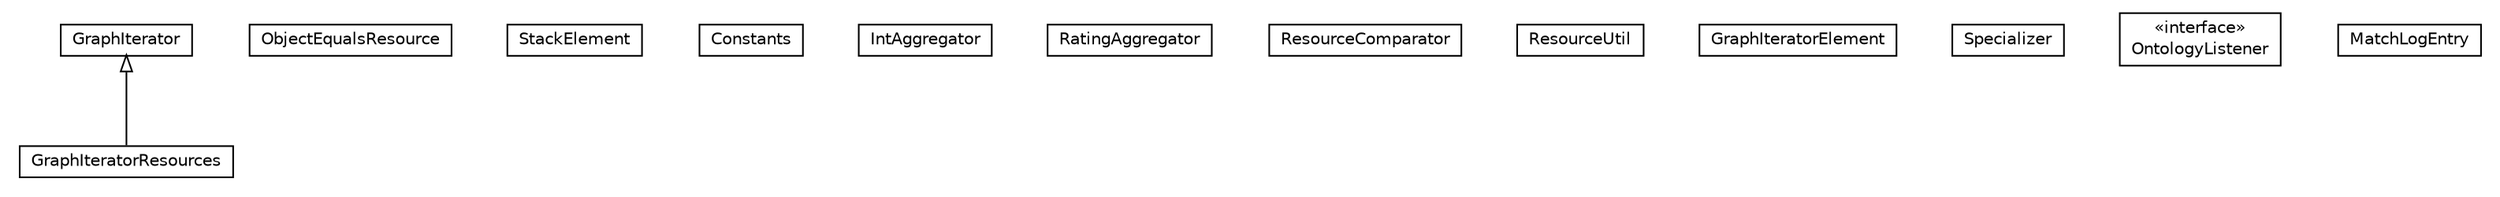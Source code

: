#!/usr/local/bin/dot
#
# Class diagram 
# Generated by UMLGraph version R5_6-24-gf6e263 (http://www.umlgraph.org/)
#

digraph G {
	edge [fontname="Helvetica",fontsize=10,labelfontname="Helvetica",labelfontsize=10];
	node [fontname="Helvetica",fontsize=10,shape=plaintext];
	nodesep=0.25;
	ranksep=0.5;
	// org.universAAL.middleware.util.GraphIterator
	c65394 [label=<<table title="org.universAAL.middleware.util.GraphIterator" border="0" cellborder="1" cellspacing="0" cellpadding="2" port="p" href="./GraphIterator.html">
		<tr><td><table border="0" cellspacing="0" cellpadding="1">
<tr><td align="center" balign="center"> GraphIterator </td></tr>
		</table></td></tr>
		</table>>, URL="./GraphIterator.html", fontname="Helvetica", fontcolor="black", fontsize=10.0];
	// org.universAAL.middleware.util.GraphIterator.ObjectEqualsResource
	c65395 [label=<<table title="org.universAAL.middleware.util.GraphIterator.ObjectEqualsResource" border="0" cellborder="1" cellspacing="0" cellpadding="2" port="p" href="./GraphIterator.ObjectEqualsResource.html">
		<tr><td><table border="0" cellspacing="0" cellpadding="1">
<tr><td align="center" balign="center"> ObjectEqualsResource </td></tr>
		</table></td></tr>
		</table>>, URL="./GraphIterator.ObjectEqualsResource.html", fontname="Helvetica", fontcolor="black", fontsize=10.0];
	// org.universAAL.middleware.util.GraphIterator.StackElement
	c65396 [label=<<table title="org.universAAL.middleware.util.GraphIterator.StackElement" border="0" cellborder="1" cellspacing="0" cellpadding="2" port="p" href="./GraphIterator.StackElement.html">
		<tr><td><table border="0" cellspacing="0" cellpadding="1">
<tr><td align="center" balign="center"> StackElement </td></tr>
		</table></td></tr>
		</table>>, URL="./GraphIterator.StackElement.html", fontname="Helvetica", fontcolor="black", fontsize=10.0];
	// org.universAAL.middleware.util.GraphIterator.GraphIteratorResources
	c65397 [label=<<table title="org.universAAL.middleware.util.GraphIterator.GraphIteratorResources" border="0" cellborder="1" cellspacing="0" cellpadding="2" port="p" href="./GraphIterator.GraphIteratorResources.html">
		<tr><td><table border="0" cellspacing="0" cellpadding="1">
<tr><td align="center" balign="center"> GraphIteratorResources </td></tr>
		</table></td></tr>
		</table>>, URL="./GraphIterator.GraphIteratorResources.html", fontname="Helvetica", fontcolor="black", fontsize=10.0];
	// org.universAAL.middleware.util.Constants
	c65398 [label=<<table title="org.universAAL.middleware.util.Constants" border="0" cellborder="1" cellspacing="0" cellpadding="2" port="p" href="./Constants.html">
		<tr><td><table border="0" cellspacing="0" cellpadding="1">
<tr><td align="center" balign="center"> Constants </td></tr>
		</table></td></tr>
		</table>>, URL="./Constants.html", fontname="Helvetica", fontcolor="black", fontsize=10.0];
	// org.universAAL.middleware.util.IntAggregator
	c65399 [label=<<table title="org.universAAL.middleware.util.IntAggregator" border="0" cellborder="1" cellspacing="0" cellpadding="2" port="p" href="./IntAggregator.html">
		<tr><td><table border="0" cellspacing="0" cellpadding="1">
<tr><td align="center" balign="center"> IntAggregator </td></tr>
		</table></td></tr>
		</table>>, URL="./IntAggregator.html", fontname="Helvetica", fontcolor="black", fontsize=10.0];
	// org.universAAL.middleware.util.RatingAggregator
	c65400 [label=<<table title="org.universAAL.middleware.util.RatingAggregator" border="0" cellborder="1" cellspacing="0" cellpadding="2" port="p" href="./RatingAggregator.html">
		<tr><td><table border="0" cellspacing="0" cellpadding="1">
<tr><td align="center" balign="center"> RatingAggregator </td></tr>
		</table></td></tr>
		</table>>, URL="./RatingAggregator.html", fontname="Helvetica", fontcolor="black", fontsize=10.0];
	// org.universAAL.middleware.util.ResourceComparator
	c65401 [label=<<table title="org.universAAL.middleware.util.ResourceComparator" border="0" cellborder="1" cellspacing="0" cellpadding="2" port="p" href="./ResourceComparator.html">
		<tr><td><table border="0" cellspacing="0" cellpadding="1">
<tr><td align="center" balign="center"> ResourceComparator </td></tr>
		</table></td></tr>
		</table>>, URL="./ResourceComparator.html", fontname="Helvetica", fontcolor="black", fontsize=10.0];
	// org.universAAL.middleware.util.ResourceUtil
	c65402 [label=<<table title="org.universAAL.middleware.util.ResourceUtil" border="0" cellborder="1" cellspacing="0" cellpadding="2" port="p" href="./ResourceUtil.html">
		<tr><td><table border="0" cellspacing="0" cellpadding="1">
<tr><td align="center" balign="center"> ResourceUtil </td></tr>
		</table></td></tr>
		</table>>, URL="./ResourceUtil.html", fontname="Helvetica", fontcolor="black", fontsize=10.0];
	// org.universAAL.middleware.util.GraphIteratorElement
	c65403 [label=<<table title="org.universAAL.middleware.util.GraphIteratorElement" border="0" cellborder="1" cellspacing="0" cellpadding="2" port="p" href="./GraphIteratorElement.html">
		<tr><td><table border="0" cellspacing="0" cellpadding="1">
<tr><td align="center" balign="center"> GraphIteratorElement </td></tr>
		</table></td></tr>
		</table>>, URL="./GraphIteratorElement.html", fontname="Helvetica", fontcolor="black", fontsize=10.0];
	// org.universAAL.middleware.util.Specializer
	c65404 [label=<<table title="org.universAAL.middleware.util.Specializer" border="0" cellborder="1" cellspacing="0" cellpadding="2" port="p" href="./Specializer.html">
		<tr><td><table border="0" cellspacing="0" cellpadding="1">
<tr><td align="center" balign="center"> Specializer </td></tr>
		</table></td></tr>
		</table>>, URL="./Specializer.html", fontname="Helvetica", fontcolor="black", fontsize=10.0];
	// org.universAAL.middleware.util.OntologyListener
	c65405 [label=<<table title="org.universAAL.middleware.util.OntologyListener" border="0" cellborder="1" cellspacing="0" cellpadding="2" port="p" href="./OntologyListener.html">
		<tr><td><table border="0" cellspacing="0" cellpadding="1">
<tr><td align="center" balign="center"> &#171;interface&#187; </td></tr>
<tr><td align="center" balign="center"> OntologyListener </td></tr>
		</table></td></tr>
		</table>>, URL="./OntologyListener.html", fontname="Helvetica", fontcolor="black", fontsize=10.0];
	// org.universAAL.middleware.util.MatchLogEntry
	c65406 [label=<<table title="org.universAAL.middleware.util.MatchLogEntry" border="0" cellborder="1" cellspacing="0" cellpadding="2" port="p" href="./MatchLogEntry.html">
		<tr><td><table border="0" cellspacing="0" cellpadding="1">
<tr><td align="center" balign="center"> MatchLogEntry </td></tr>
		</table></td></tr>
		</table>>, URL="./MatchLogEntry.html", fontname="Helvetica", fontcolor="black", fontsize=10.0];
	//org.universAAL.middleware.util.GraphIterator.GraphIteratorResources extends org.universAAL.middleware.util.GraphIterator
	c65394:p -> c65397:p [dir=back,arrowtail=empty];
}

